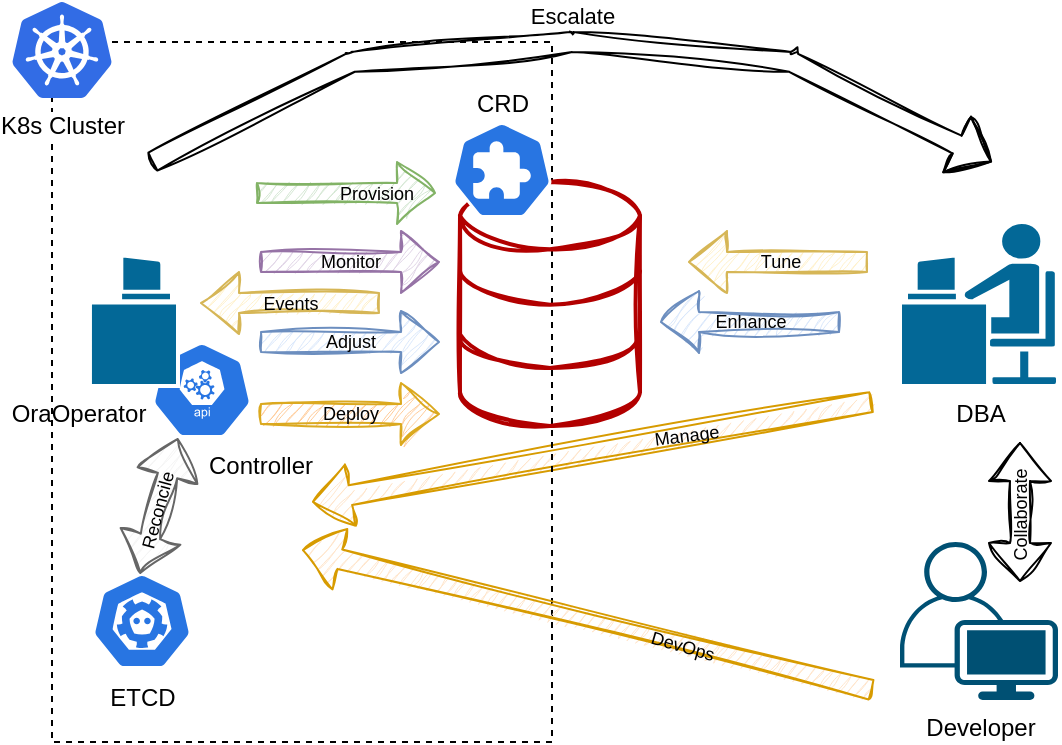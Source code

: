 <mxfile version="21.2.8" type="device">
  <diagram name="Page-1" id="c4ky7NZfeGjKAh7baJ_N">
    <mxGraphModel dx="1078" dy="712" grid="1" gridSize="10" guides="1" tooltips="1" connect="1" arrows="1" fold="1" page="1" pageScale="1" pageWidth="827" pageHeight="1169" math="0" shadow="0">
      <root>
        <mxCell id="0" />
        <mxCell id="1" parent="0" />
        <mxCell id="O3atv7OgBsxd6-HXczgO-30" value="ETCD" style="sketch=0;html=1;dashed=0;whitespace=wrap;fillColor=#2875E2;strokeColor=#ffffff;points=[[0.005,0.63,0],[0.1,0.2,0],[0.9,0.2,0],[0.5,0,0],[0.995,0.63,0],[0.72,0.99,0],[0.5,1,0],[0.28,0.99,0]];verticalLabelPosition=bottom;align=center;verticalAlign=top;shape=mxgraph.kubernetes.icon;prIcon=etcd" parent="1" vertex="1">
          <mxGeometry x="190" y="295.5" width="50" height="48" as="geometry" />
        </mxCell>
        <mxCell id="O3atv7OgBsxd6-HXczgO-32" value="" style="shape=flexArrow;endArrow=classic;html=1;rounded=0;fillColor=#f5f5f5;strokeColor=#666666;sketch=1;curveFitting=1;jiggle=2;startArrow=block;exitX=0.28;exitY=0.99;exitDx=0;exitDy=0;exitPerimeter=0;entryX=0.5;entryY=0;entryDx=0;entryDy=0;entryPerimeter=0;" parent="1" edge="1">
          <mxGeometry width="50" height="50" relative="1" as="geometry">
            <mxPoint x="233" y="228.0" as="sourcePoint" />
            <mxPoint x="214" y="295.98" as="targetPoint" />
          </mxGeometry>
        </mxCell>
        <mxCell id="O3atv7OgBsxd6-HXczgO-34" value="Reconcile" style="edgeLabel;html=1;align=center;verticalAlign=middle;resizable=0;points=[];labelBackgroundColor=none;fontSize=9;spacingBottom=5;rotation=-75;" parent="O3atv7OgBsxd6-HXczgO-32" vertex="1" connectable="0">
          <mxGeometry x="-0.031" y="3" relative="1" as="geometry">
            <mxPoint x="-2" y="4" as="offset" />
          </mxGeometry>
        </mxCell>
        <mxCell id="O3atv7OgBsxd6-HXczgO-43" value="" style="shape=flexArrow;endArrow=classic;html=1;rounded=0;fontStyle=1;fillColor=#ffe6cc;strokeColor=#d79b00;sketch=1;curveFitting=1;jiggle=2;" parent="1" edge="1">
          <mxGeometry width="50" height="50" relative="1" as="geometry">
            <mxPoint x="580" y="210" as="sourcePoint" />
            <mxPoint x="300" y="260" as="targetPoint" />
          </mxGeometry>
        </mxCell>
        <mxCell id="O3atv7OgBsxd6-HXczgO-44" value="Manage" style="edgeLabel;html=1;align=center;verticalAlign=middle;resizable=0;points=[];labelBackgroundColor=none;fontSize=9;spacingBottom=-2;rotation=353;" parent="O3atv7OgBsxd6-HXczgO-43" vertex="1" connectable="0">
          <mxGeometry x="-0.333" y="-1" relative="1" as="geometry">
            <mxPoint as="offset" />
          </mxGeometry>
        </mxCell>
        <mxCell id="O3atv7OgBsxd6-HXczgO-31" value="Controller" style="sketch=0;html=1;dashed=0;whitespace=wrap;fillColor=#2875E2;strokeColor=#ffffff;points=[[0.005,0.63,0],[0.1,0.2,0],[0.9,0.2,0],[0.5,0,0],[0.995,0.63,0],[0.72,0.99,0],[0.5,1,0],[0.28,0.99,0]];verticalLabelPosition=bottom;align=center;verticalAlign=top;shape=mxgraph.kubernetes.icon;prIcon=api;spacingLeft=58;" parent="1" vertex="1">
          <mxGeometry x="220" y="180" width="50" height="48" as="geometry" />
        </mxCell>
        <mxCell id="O3-BG6UI4jVY9xxw0ht_-1" value="OraOperator" style="shape=mxgraph.cisco.people.androgenous_person;html=1;pointerEvents=1;dashed=0;fillColor=#036897;strokeColor=#ffffff;strokeWidth=2;verticalLabelPosition=bottom;verticalAlign=top;align=center;outlineConnect=0;spacingRight=21;" vertex="1" parent="1">
          <mxGeometry x="154" y="120" width="79" height="82" as="geometry" />
        </mxCell>
        <mxCell id="O3-BG6UI4jVY9xxw0ht_-2" value="DBA" style="shape=mxgraph.cisco.people.androgenous_person;html=1;pointerEvents=1;dashed=0;fillColor=#036897;strokeColor=#ffffff;strokeWidth=2;verticalLabelPosition=bottom;verticalAlign=top;align=center;outlineConnect=0;flipH=1;" vertex="1" parent="1">
          <mxGeometry x="594" y="120" width="79" height="82" as="geometry" />
        </mxCell>
        <mxCell id="O3-BG6UI4jVY9xxw0ht_-3" value="Developer" style="points=[[0.35,0,0],[0.98,0.51,0],[1,0.71,0],[0.67,1,0],[0,0.795,0],[0,0.65,0]];verticalLabelPosition=bottom;sketch=0;html=1;verticalAlign=top;aspect=fixed;align=center;pointerEvents=1;shape=mxgraph.cisco19.user;fillColor=#005073;strokeColor=none;" vertex="1" parent="1">
          <mxGeometry x="594" y="280" width="79" height="79" as="geometry" />
        </mxCell>
        <mxCell id="O3-BG6UI4jVY9xxw0ht_-5" value="&lt;font style=&quot;font-size: 9px;&quot;&gt;Monitor&lt;/font&gt;" style="shape=flexArrow;endArrow=classic;html=1;rounded=0;sketch=1;curveFitting=1;jiggle=2;fillColor=#e1d5e7;strokeColor=#9673a6;fontSize=9;labelBackgroundColor=none;" edge="1" parent="1">
          <mxGeometry width="50" height="50" relative="1" as="geometry">
            <mxPoint x="274" y="140" as="sourcePoint" />
            <mxPoint x="364" y="140" as="targetPoint" />
            <Array as="points" />
          </mxGeometry>
        </mxCell>
        <mxCell id="O3-BG6UI4jVY9xxw0ht_-6" value="&lt;font style=&quot;font-size: 9px;&quot;&gt;Events&lt;/font&gt;" style="shape=flexArrow;endArrow=classic;html=1;rounded=0;sketch=1;curveFitting=1;jiggle=2;fillColor=#fff2cc;strokeColor=#d6b656;fontSize=9;labelBackgroundColor=none;" edge="1" parent="1">
          <mxGeometry width="50" height="50" relative="1" as="geometry">
            <mxPoint x="334" y="160.5" as="sourcePoint" />
            <mxPoint x="244" y="160.5" as="targetPoint" />
            <Array as="points" />
          </mxGeometry>
        </mxCell>
        <mxCell id="O3-BG6UI4jVY9xxw0ht_-7" value="&lt;font style=&quot;font-size: 9px;&quot;&gt;Adjust&lt;/font&gt;" style="shape=flexArrow;endArrow=classic;html=1;rounded=0;sketch=1;curveFitting=1;jiggle=2;fillColor=#dae8fc;strokeColor=#6c8ebf;fontSize=9;labelBackgroundColor=none;" edge="1" parent="1">
          <mxGeometry width="50" height="50" relative="1" as="geometry">
            <mxPoint x="274" y="180" as="sourcePoint" />
            <mxPoint x="364" y="180" as="targetPoint" />
            <Array as="points" />
          </mxGeometry>
        </mxCell>
        <mxCell id="O3-BG6UI4jVY9xxw0ht_-8" value="&lt;font style=&quot;font-size: 9px;&quot;&gt;Provision&lt;/font&gt;" style="shape=flexArrow;endArrow=classic;html=1;rounded=0;sketch=1;curveFitting=1;jiggle=2;fillColor=#d5e8d4;strokeColor=#82b366;fontSize=9;labelBackgroundColor=none;" edge="1" parent="1">
          <mxGeometry x="0.333" width="50" height="50" relative="1" as="geometry">
            <mxPoint x="272" y="105.5" as="sourcePoint" />
            <mxPoint x="362" y="105.5" as="targetPoint" />
            <Array as="points" />
            <mxPoint as="offset" />
          </mxGeometry>
        </mxCell>
        <mxCell id="O3-BG6UI4jVY9xxw0ht_-9" value="&lt;font style=&quot;font-size: 9px;&quot;&gt;Tune&lt;/font&gt;" style="shape=flexArrow;endArrow=classic;html=1;rounded=0;sketch=1;curveFitting=1;jiggle=2;fillColor=#fff2cc;strokeColor=#d6b656;fontSize=9;labelBackgroundColor=none;" edge="1" parent="1">
          <mxGeometry x="-0.022" width="50" height="50" relative="1" as="geometry">
            <mxPoint x="578" y="140" as="sourcePoint" />
            <mxPoint x="488" y="140" as="targetPoint" />
            <Array as="points" />
            <mxPoint as="offset" />
          </mxGeometry>
        </mxCell>
        <mxCell id="O3-BG6UI4jVY9xxw0ht_-10" value="&lt;font style=&quot;font-size: 9px;&quot;&gt;Enhance&lt;br&gt;&lt;/font&gt;" style="shape=flexArrow;endArrow=classic;html=1;rounded=0;sketch=1;curveFitting=1;jiggle=2;fillColor=#dae8fc;strokeColor=#6c8ebf;fontSize=9;labelBackgroundColor=none;" edge="1" parent="1">
          <mxGeometry width="50" height="50" relative="1" as="geometry">
            <mxPoint x="564" y="170" as="sourcePoint" />
            <mxPoint x="474" y="170" as="targetPoint" />
            <Array as="points" />
          </mxGeometry>
        </mxCell>
        <mxCell id="O3-BG6UI4jVY9xxw0ht_-11" value="&lt;font style=&quot;font-size: 9px;&quot;&gt;Deploy&lt;br&gt;&lt;/font&gt;" style="shape=flexArrow;endArrow=classic;html=1;rounded=0;sketch=1;curveFitting=1;jiggle=2;fillColor=#ffcc99;strokeColor=#dba91f;fontSize=9;labelBackgroundColor=none;" edge="1" parent="1">
          <mxGeometry width="50" height="50" relative="1" as="geometry">
            <mxPoint x="274" y="216" as="sourcePoint" />
            <mxPoint x="364" y="216" as="targetPoint" />
            <Array as="points" />
          </mxGeometry>
        </mxCell>
        <mxCell id="O3-BG6UI4jVY9xxw0ht_-14" value="" style="shape=flexArrow;endArrow=classic;html=1;rounded=0;sketch=1;curveFitting=1;jiggle=2;startArrow=block;" edge="1" parent="1">
          <mxGeometry width="50" height="50" relative="1" as="geometry">
            <mxPoint x="654" y="300" as="sourcePoint" />
            <mxPoint x="654" y="230" as="targetPoint" />
          </mxGeometry>
        </mxCell>
        <mxCell id="O3-BG6UI4jVY9xxw0ht_-15" value="Collaborate" style="edgeLabel;html=1;align=center;verticalAlign=top;resizable=0;points=[];rotation=-90;labelBackgroundColor=none;fontSize=9;labelPosition=center;verticalLabelPosition=bottom;" vertex="1" connectable="0" parent="O3-BG6UI4jVY9xxw0ht_-14">
          <mxGeometry x="-0.4" relative="1" as="geometry">
            <mxPoint x="-12" y="-12" as="offset" />
          </mxGeometry>
        </mxCell>
        <mxCell id="O3-BG6UI4jVY9xxw0ht_-16" value="" style="whiteSpace=wrap;html=1;strokeColor=none;" vertex="1" parent="1">
          <mxGeometry x="150" y="120" width="39" height="82" as="geometry" />
        </mxCell>
        <mxCell id="O3-BG6UI4jVY9xxw0ht_-17" value="" style="whiteSpace=wrap;html=1;strokeColor=none;" vertex="1" parent="1">
          <mxGeometry x="180" y="140" width="23" height="20" as="geometry" />
        </mxCell>
        <mxCell id="O3atv7OgBsxd6-HXczgO-28" value="" style="whiteSpace=wrap;html=1;dashed=1;fillColor=none;" parent="1" vertex="1">
          <mxGeometry x="170" y="30" width="250" height="350" as="geometry" />
        </mxCell>
        <mxCell id="O3atv7OgBsxd6-HXczgO-25" value="K8s Cluster" style="image;sketch=0;aspect=fixed;html=1;points=[];align=center;fontSize=12;image=img/lib/mscae/Kubernetes.svg;" parent="1" vertex="1">
          <mxGeometry x="150" y="10" width="50" height="48" as="geometry" />
        </mxCell>
        <mxCell id="O3atv7OgBsxd6-HXczgO-50" value="" style="shape=flexArrow;endArrow=classic;html=1;rounded=0;fontStyle=1;fillColor=#ffe6cc;strokeColor=#d79b00;sketch=1;curveFitting=1;jiggle=2;entryX=0.5;entryY=0.657;entryDx=0;entryDy=0;entryPerimeter=0;" parent="1" edge="1">
          <mxGeometry width="50" height="50" relative="1" as="geometry">
            <mxPoint x="580" y="354" as="sourcePoint" />
            <mxPoint x="295" y="283.95" as="targetPoint" />
          </mxGeometry>
        </mxCell>
        <mxCell id="O3atv7OgBsxd6-HXczgO-51" value="DevOps" style="edgeLabel;html=1;align=center;verticalAlign=middle;resizable=0;points=[];labelBackgroundColor=none;fontSize=9;spacingBottom=-4;rotation=16;" parent="O3atv7OgBsxd6-HXczgO-50" vertex="1" connectable="0">
          <mxGeometry x="-0.333" y="-1" relative="1" as="geometry">
            <mxPoint as="offset" />
          </mxGeometry>
        </mxCell>
        <mxCell id="O3-BG6UI4jVY9xxw0ht_-18" value="Escalate" style="shape=flexArrow;endArrow=classic;html=1;rounded=1;sketch=1;curveFitting=1;jiggle=2;labelPosition=center;verticalLabelPosition=top;align=center;verticalAlign=bottom;spacingBottom=4;" edge="1" parent="1">
          <mxGeometry width="50" height="50" relative="1" as="geometry">
            <mxPoint x="220.0" y="90.0" as="sourcePoint" />
            <mxPoint x="640.0" y="90.0" as="targetPoint" />
            <Array as="points">
              <mxPoint x="320.0" y="40.0" />
              <mxPoint x="430.0" y="30.0" />
              <mxPoint x="540.0" y="40.0" />
            </Array>
          </mxGeometry>
        </mxCell>
        <mxCell id="O3-BG6UI4jVY9xxw0ht_-4" value="" style="html=1;verticalLabelPosition=bottom;align=center;labelBackgroundColor=#ffffff;verticalAlign=top;strokeWidth=2;strokeColor=#B20000;shadow=0;dashed=0;shape=mxgraph.ios7.icons.data;fillColor=none;fontColor=#ffffff;sketch=1;curveFitting=1;jiggle=2;" vertex="1" parent="1">
          <mxGeometry x="374" y="100" width="90" height="122" as="geometry" />
        </mxCell>
        <mxCell id="O3atv7OgBsxd6-HXczgO-24" value="CRD" style="sketch=0;html=1;dashed=0;whitespace=wrap;fillColor=#2875E2;strokeColor=#ffffff;points=[[0.005,0.63,0],[0.1,0.2,0],[0.9,0.2,0],[0.5,0,0],[0.995,0.63,0],[0.72,0.99,0],[0.5,1,0],[0.28,0.99,0]];verticalLabelPosition=top;align=center;verticalAlign=bottom;shape=mxgraph.kubernetes.icon;prIcon=crd;labelPosition=center;" parent="1" vertex="1">
          <mxGeometry x="370" y="70" width="50" height="48" as="geometry" />
        </mxCell>
      </root>
    </mxGraphModel>
  </diagram>
</mxfile>
